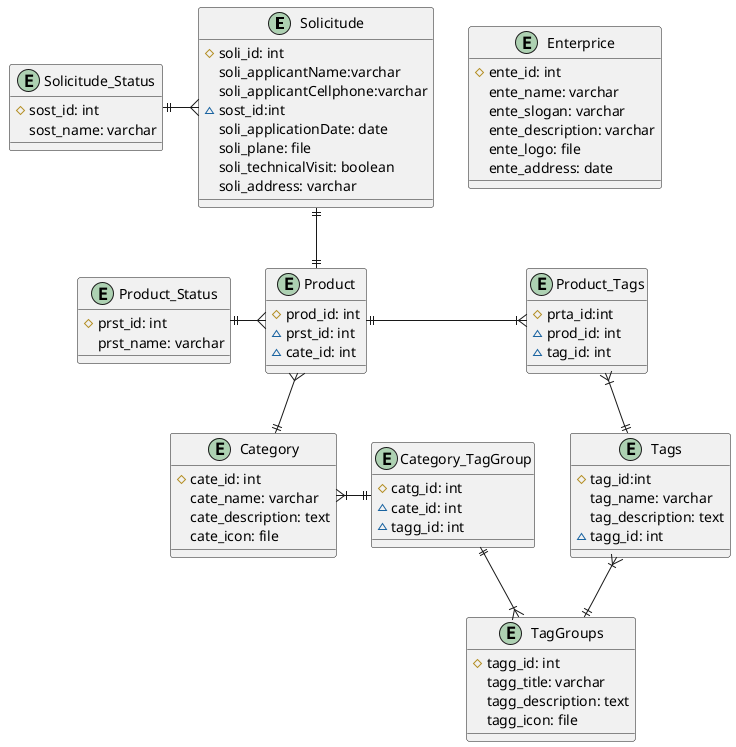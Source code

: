 @startuml MetalK_DataModel
    skinparam linestyle orto

    entity soli as "Solicitude"{
        # soli_id: int
        soli_applicantName:varchar
        soli_applicantCellphone:varchar
        ~ sost_id:int
        soli_applicationDate: date
        soli_plane: file
        soli_technicalVisit: boolean
        soli_address: varchar
    }

    entity sost as "Solicitude_Status"{
        # sost_id: int
        sost_name: varchar
    }

    entity prod as "Product"{
        # prod_id: int
        ~ prst_id: int
        ~ cate_id: int
    }

    
    entity prst as "Product_Status"{
        # prst_id: int
        prst_name: varchar
    }

    
    entity prta as "Product_Tags"{
        # prta_id:int
        ~ prod_id: int
        ~ tag_id: int
    }

    entity cate as "Category" {   
        # cate_id: int
        cate_name: varchar
        cate_description: text
        cate_icon: file
    }

    
    entity tagg as "TagGroups" {   
        # tagg_id: int
        tagg_title: varchar
        tagg_description: text
        tagg_icon: file
    }

    entity catg as "Category_TagGroup" {   
        # catg_id: int
        ~ cate_id: int
        ~ tagg_id: int
    }

    entity tags as "Tags" {   
        # tag_id:int
        tag_name: varchar
        tag_description: text
        ~ tagg_id: int
    }

    entity ente as "Enterprice"{
        # ente_id: int
        ente_name: varchar
        ente_slogan: varchar
        ente_description: varchar
        ente_logo: file
        ente_address: date
    }


    prod ||-up-|| soli
    prod }-down-|| cate
    tags }|--|| tagg
    cate }|-left-|| catg
    catg ||--|{ tagg
    prod }-left-|| prst
    soli }-left-|| sost
    prod ||-right-|{ prta
    tags ||-up-|{ prta
    
@enduml
